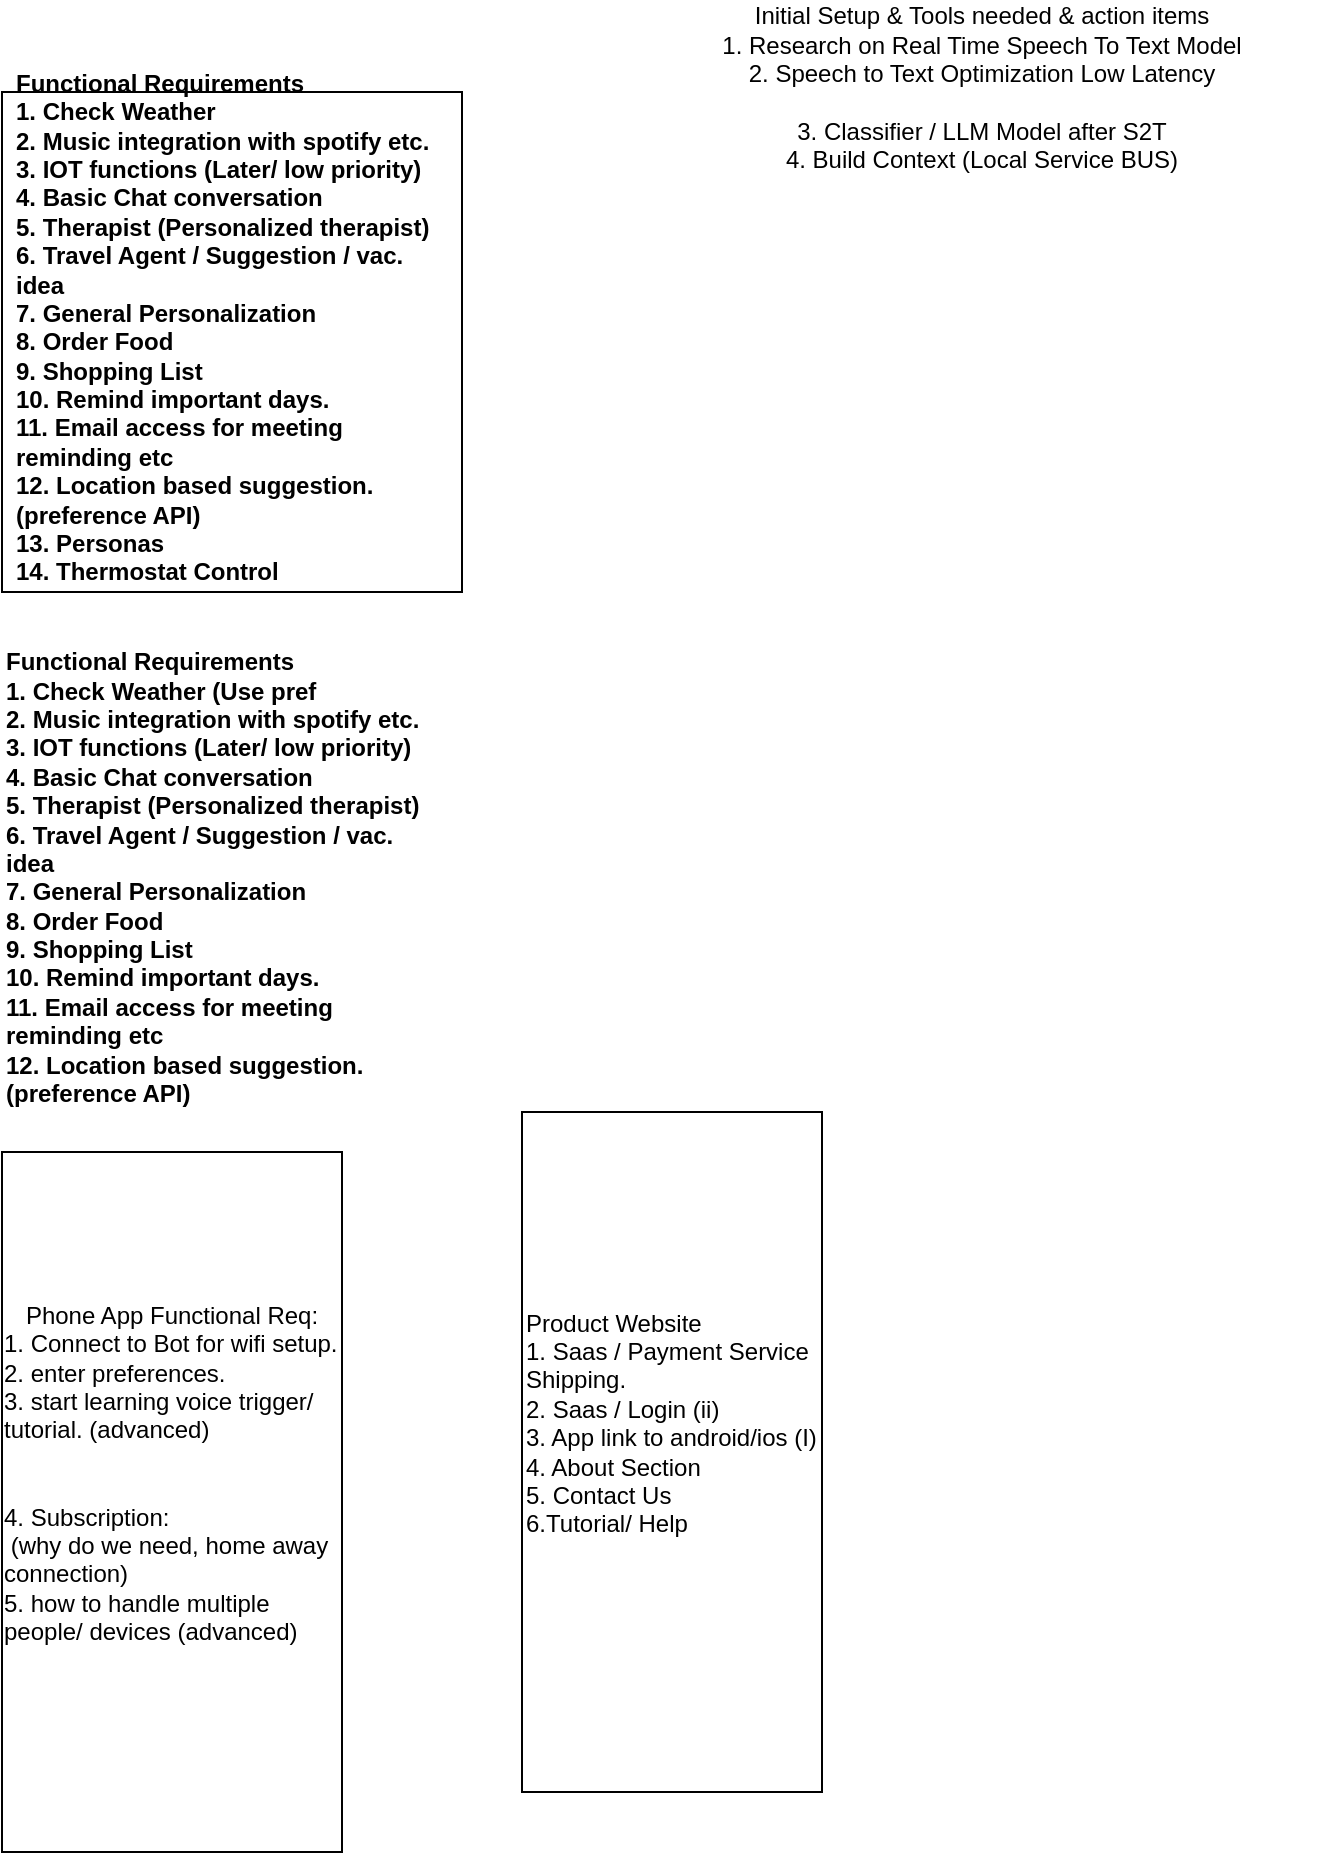 <mxfile version="26.2.14" pages="4">
  <diagram name="Page-1" id="r0A6iMBt1BOsE10QpPoQ">
    <mxGraphModel dx="763" dy="1557" grid="1" gridSize="10" guides="1" tooltips="1" connect="1" arrows="1" fold="1" page="1" pageScale="1" pageWidth="850" pageHeight="1100" math="0" shadow="0">
      <root>
        <mxCell id="0" />
        <mxCell id="1" parent="0" />
        <mxCell id="f5Fb-B132QA73vn-KKB--2" value="" style="rounded=0;whiteSpace=wrap;html=1;" parent="1" vertex="1">
          <mxGeometry x="50" y="40" width="230" height="250" as="geometry" />
        </mxCell>
        <mxCell id="f5Fb-B132QA73vn-KKB--6" value="&lt;div align=&quot;left&quot;&gt;&lt;b&gt;Functional Requirements&lt;/b&gt;&lt;/div&gt;&lt;div align=&quot;left&quot;&gt;&lt;b&gt;1. Check Weather&lt;/b&gt;&lt;/div&gt;&lt;div align=&quot;left&quot;&gt;&lt;b&gt;2. Music integration with spotify etc.&lt;/b&gt;&lt;/div&gt;&lt;div align=&quot;left&quot;&gt;&lt;b&gt;3. IOT functions (Later/ low priority)&lt;/b&gt;&lt;/div&gt;&lt;div align=&quot;left&quot;&gt;&lt;b&gt;4. Basic Chat conversation&lt;/b&gt;&lt;/div&gt;&lt;div align=&quot;left&quot;&gt;&lt;b&gt;5. Therapist (Personalized therapist)&lt;/b&gt;&lt;/div&gt;&lt;div align=&quot;left&quot;&gt;&lt;b&gt;6. Travel Agent / Suggestion / vac. idea &lt;br&gt;&lt;/b&gt;&lt;/div&gt;&lt;div align=&quot;left&quot;&gt;&lt;b&gt;7. General Personalization&lt;/b&gt;&lt;/div&gt;&lt;div align=&quot;left&quot;&gt;&lt;b&gt;8. Order Food&lt;/b&gt;&lt;/div&gt;&lt;div align=&quot;left&quot;&gt;&lt;b&gt;9. Shopping List&lt;/b&gt;&lt;/div&gt;&lt;div align=&quot;left&quot;&gt;&lt;b&gt;10. Remind important days.&lt;/b&gt;&lt;/div&gt;&lt;div align=&quot;left&quot;&gt;&lt;b&gt;11. Email access for meeting reminding etc&lt;/b&gt;&lt;/div&gt;&lt;div align=&quot;left&quot;&gt;&lt;b&gt;12. Location based suggestion. (preference API)&lt;/b&gt;&lt;/div&gt;&lt;div align=&quot;left&quot;&gt;&lt;b&gt;13. Personas&lt;br&gt;&lt;/b&gt;&lt;/div&gt;&lt;div align=&quot;left&quot;&gt;&lt;b&gt;14. Thermostat Control&lt;br&gt;&lt;/b&gt;&lt;/div&gt;&lt;div align=&quot;left&quot;&gt;&lt;b&gt;&amp;nbsp;&amp;nbsp;&amp;nbsp;&amp;nbsp;&amp;nbsp; &lt;br&gt;&lt;/b&gt;&lt;/div&gt;" style="text;html=1;align=left;verticalAlign=middle;whiteSpace=wrap;rounded=0;" parent="1" vertex="1">
          <mxGeometry x="55" y="50" width="220" height="230" as="geometry" />
        </mxCell>
        <mxCell id="f5Fb-B132QA73vn-KKB--10" value="&lt;div align=&quot;left&quot;&gt;&lt;b&gt;Functional Requirements&lt;/b&gt;&lt;/div&gt;&lt;div align=&quot;left&quot;&gt;&lt;b&gt;1. Check Weather (Use pref&lt;br&gt;&lt;/b&gt;&lt;/div&gt;&lt;div align=&quot;left&quot;&gt;&lt;b&gt;2. Music integration with spotify etc.&lt;/b&gt;&lt;/div&gt;&lt;div align=&quot;left&quot;&gt;&lt;b&gt;3. IOT functions (Later/ low priority)&lt;/b&gt;&lt;/div&gt;&lt;div align=&quot;left&quot;&gt;&lt;b&gt;4. Basic Chat conversation&lt;/b&gt;&lt;/div&gt;&lt;div align=&quot;left&quot;&gt;&lt;b&gt;5. Therapist (Personalized therapist)&lt;/b&gt;&lt;/div&gt;&lt;div align=&quot;left&quot;&gt;&lt;b&gt;6. Travel Agent / Suggestion / vac. idea &lt;br&gt;&lt;/b&gt;&lt;/div&gt;&lt;div align=&quot;left&quot;&gt;&lt;b&gt;7. General Personalization&lt;/b&gt;&lt;/div&gt;&lt;div align=&quot;left&quot;&gt;&lt;b&gt;8. Order Food&lt;/b&gt;&lt;/div&gt;&lt;div align=&quot;left&quot;&gt;&lt;b&gt;9. Shopping List&lt;/b&gt;&lt;/div&gt;&lt;div align=&quot;left&quot;&gt;&lt;b&gt;10. Remind important days.&lt;/b&gt;&lt;/div&gt;&lt;div align=&quot;left&quot;&gt;&lt;b&gt;11. Email access for meeting reminding etc&lt;/b&gt;&lt;/div&gt;&lt;div align=&quot;left&quot;&gt;&lt;b&gt;12. Location based suggestion. (preference API)&lt;/b&gt;&lt;/div&gt;&lt;div align=&quot;left&quot;&gt;&lt;b&gt;&amp;nbsp;&amp;nbsp;&amp;nbsp;&amp;nbsp;&amp;nbsp; &lt;br&gt;&lt;/b&gt;&lt;/div&gt;" style="text;html=1;align=left;verticalAlign=middle;whiteSpace=wrap;rounded=0;" parent="1" vertex="1">
          <mxGeometry x="50" y="330" width="220" height="220" as="geometry" />
        </mxCell>
        <mxCell id="f5Fb-B132QA73vn-KKB--13" value="&lt;div&gt;Phone App Functional Req:&lt;/div&gt;&lt;div align=&quot;left&quot;&gt;1. Connect to Bot for wifi setup.&lt;/div&gt;&lt;div align=&quot;left&quot;&gt;2. enter preferences.&lt;/div&gt;&lt;div align=&quot;left&quot;&gt;3. start learning voice trigger/ tutorial. (advanced)&lt;br&gt;&lt;br&gt;&lt;br&gt;&lt;/div&gt;&lt;div align=&quot;left&quot;&gt;4. Subscription:&lt;/div&gt;&lt;div align=&quot;left&quot;&gt;&amp;nbsp;(why do we need, home away connection)&lt;/div&gt;&lt;div align=&quot;left&quot;&gt;5. how to handle multiple people/ devices (advanced)&lt;br&gt;&lt;/div&gt;&lt;div align=&quot;left&quot;&gt;&lt;br&gt;&lt;/div&gt;&lt;div&gt;&lt;br&gt;&lt;/div&gt;" style="whiteSpace=wrap;html=1;" parent="1" vertex="1">
          <mxGeometry x="50" y="570" width="170" height="350" as="geometry" />
        </mxCell>
        <mxCell id="f5Fb-B132QA73vn-KKB--14" value="&lt;div align=&quot;left&quot;&gt;Product Website&lt;/div&gt;&lt;div align=&quot;left&quot;&gt;1. Saas / Payment Service Shipping.&lt;br&gt;&lt;/div&gt;&lt;div align=&quot;left&quot;&gt;2. Saas / Login (ii)&lt;br&gt;&lt;/div&gt;&lt;div align=&quot;left&quot;&gt;3. App link to android/ios (I)&lt;/div&gt;&lt;div align=&quot;left&quot;&gt;4. About Section&lt;/div&gt;&lt;div align=&quot;left&quot;&gt;5. Contact Us&lt;/div&gt;&lt;div align=&quot;left&quot;&gt;6.Tutorial/ Help&lt;br&gt;&lt;/div&gt;&lt;div align=&quot;left&quot;&gt;&lt;br&gt;&lt;/div&gt;&lt;div align=&quot;left&quot;&gt;&lt;br&gt;&lt;/div&gt;" style="whiteSpace=wrap;html=1;align=left;" parent="1" vertex="1">
          <mxGeometry x="310" y="550" width="150" height="340" as="geometry" />
        </mxCell>
        <mxCell id="hjFcMdZKHHure9ER_ydG-1" value="&lt;div&gt;Initial Setup &amp;amp; Tools needed &amp;amp; action items&lt;br&gt;&lt;/div&gt;&lt;div&gt;1. Research on Real Time Speech To Text Model&lt;/div&gt;&lt;div&gt;2. Speech to Text Optimization Low Latency&lt;/div&gt;&lt;div&gt;&lt;br&gt;&lt;/div&gt;&lt;div&gt;3. Classifier / LLM Model after S2T&lt;/div&gt;&lt;div&gt;4. Build Context (Local Service BUS)&lt;br&gt;&lt;/div&gt;&lt;div&gt;&lt;br&gt;&lt;/div&gt;" style="text;html=1;align=center;verticalAlign=middle;whiteSpace=wrap;rounded=0;" vertex="1" parent="1">
          <mxGeometry x="370" y="30" width="340" height="30" as="geometry" />
        </mxCell>
      </root>
    </mxGraphModel>
  </diagram>
  <diagram id="5JArz2W_mzI5TbRY1RSU" name="Page-2">
    <mxGraphModel dx="2998" dy="703" grid="1" gridSize="10" guides="1" tooltips="1" connect="1" arrows="1" fold="1" page="1" pageScale="1" pageWidth="1920" pageHeight="1100" math="0" shadow="0">
      <root>
        <mxCell id="0" />
        <mxCell id="1" parent="0" />
        <mxCell id="AQdDg-uSf-0YIj_bj16p-1" value="&lt;b&gt;Software Architecture&lt;br&gt;&lt;/b&gt;" style="text;html=1;align=center;verticalAlign=middle;whiteSpace=wrap;rounded=0;" parent="1" vertex="1">
          <mxGeometry x="320" y="10" width="200" height="30" as="geometry" />
        </mxCell>
        <mxCell id="kAaH0KCrfFGJaVt4GoiI-8" style="edgeStyle=orthogonalEdgeStyle;rounded=0;orthogonalLoop=1;jettySize=auto;html=1;" parent="1" source="kAaH0KCrfFGJaVt4GoiI-6" target="kAaH0KCrfFGJaVt4GoiI-9" edge="1">
          <mxGeometry relative="1" as="geometry">
            <mxPoint x="140" y="520" as="targetPoint" />
          </mxGeometry>
        </mxCell>
        <mxCell id="kAaH0KCrfFGJaVt4GoiI-6" value="&lt;div align=&quot;left&quot;&gt;Voice Input&lt;/div&gt;&lt;div align=&quot;left&quot;&gt;(Continuous Listening)&lt;br&gt;&lt;/div&gt;" style="rounded=1;whiteSpace=wrap;html=1;" parent="1" vertex="1">
          <mxGeometry x="-40" y="410" width="140" height="70" as="geometry" />
        </mxCell>
        <mxCell id="YT0dLR-asU4ncFv9Hsvm-8" style="edgeStyle=orthogonalEdgeStyle;rounded=0;orthogonalLoop=1;jettySize=auto;html=1;exitX=1;exitY=0.5;exitDx=0;exitDy=0;entryX=0;entryY=0.5;entryDx=0;entryDy=0;" parent="1" source="kAaH0KCrfFGJaVt4GoiI-9" target="YT0dLR-asU4ncFv9Hsvm-7" edge="1">
          <mxGeometry relative="1" as="geometry">
            <mxPoint x="150" y="430" as="targetPoint" />
          </mxGeometry>
        </mxCell>
        <mxCell id="YT0dLR-asU4ncFv9Hsvm-13" style="edgeStyle=orthogonalEdgeStyle;rounded=0;orthogonalLoop=1;jettySize=auto;html=1;exitX=1;exitY=0.5;exitDx=0;exitDy=0;entryX=0;entryY=0.5;entryDx=0;entryDy=0;" parent="1" source="kAaH0KCrfFGJaVt4GoiI-9" target="YT0dLR-asU4ncFv9Hsvm-12" edge="1">
          <mxGeometry relative="1" as="geometry" />
        </mxCell>
        <mxCell id="YT0dLR-asU4ncFv9Hsvm-15" style="edgeStyle=orthogonalEdgeStyle;rounded=0;orthogonalLoop=1;jettySize=auto;html=1;exitX=1;exitY=0.5;exitDx=0;exitDy=0;entryX=0;entryY=0.5;entryDx=0;entryDy=0;" parent="1" source="kAaH0KCrfFGJaVt4GoiI-9" target="YT0dLR-asU4ncFv9Hsvm-29" edge="1">
          <mxGeometry relative="1" as="geometry">
            <mxPoint x="200" y="720" as="targetPoint" />
            <Array as="points">
              <mxPoint x="201" y="635" />
              <mxPoint x="201" y="740" />
            </Array>
          </mxGeometry>
        </mxCell>
        <mxCell id="YT0dLR-asU4ncFv9Hsvm-33" style="edgeStyle=orthogonalEdgeStyle;rounded=0;orthogonalLoop=1;jettySize=auto;html=1;exitX=1;exitY=0.5;exitDx=0;exitDy=0;entryX=0;entryY=0.5;entryDx=0;entryDy=0;" parent="1" source="kAaH0KCrfFGJaVt4GoiI-9" target="YT0dLR-asU4ncFv9Hsvm-32" edge="1">
          <mxGeometry relative="1" as="geometry">
            <mxPoint x="170" y="640" as="targetPoint" />
          </mxGeometry>
        </mxCell>
        <mxCell id="kAaH0KCrfFGJaVt4GoiI-9" value="LLM" style="rounded=1;whiteSpace=wrap;html=1;" parent="1" vertex="1">
          <mxGeometry x="-60" y="610" width="180" height="50" as="geometry" />
        </mxCell>
        <mxCell id="YT0dLR-asU4ncFv9Hsvm-7" value="&lt;div&gt;Music LLM/ API&lt;/div&gt;&lt;div&gt;Parse Out Song/Author&lt;br&gt;&lt;/div&gt;&lt;div&gt;&lt;br&gt;&lt;/div&gt;" style="rounded=1;whiteSpace=wrap;html=1;" parent="1" vertex="1">
          <mxGeometry x="280" y="415" width="230" height="75" as="geometry" />
        </mxCell>
        <mxCell id="YT0dLR-asU4ncFv9Hsvm-10" value="web search API/Model" style="rounded=1;whiteSpace=wrap;html=1;" parent="1" vertex="1">
          <mxGeometry x="280" y="510" width="230" height="75" as="geometry" />
        </mxCell>
        <mxCell id="YT0dLR-asU4ncFv9Hsvm-12" value="Command API" style="rounded=1;whiteSpace=wrap;html=1;" parent="1" vertex="1">
          <mxGeometry x="280" y="595" width="230" height="80" as="geometry" />
        </mxCell>
        <mxCell id="YT0dLR-asU4ncFv9Hsvm-20" style="edgeStyle=orthogonalEdgeStyle;rounded=0;orthogonalLoop=1;jettySize=auto;html=1;entryX=0.5;entryY=0;entryDx=0;entryDy=0;" parent="1" source="YT0dLR-asU4ncFv9Hsvm-18" target="kAaH0KCrfFGJaVt4GoiI-9" edge="1">
          <mxGeometry relative="1" as="geometry" />
        </mxCell>
        <mxCell id="YT0dLR-asU4ncFv9Hsvm-18" value="Context API" style="rounded=1;whiteSpace=wrap;html=1;" parent="1" vertex="1">
          <mxGeometry x="-210" y="415" width="150" height="65" as="geometry" />
        </mxCell>
        <mxCell id="YT0dLR-asU4ncFv9Hsvm-27" style="edgeStyle=orthogonalEdgeStyle;rounded=0;orthogonalLoop=1;jettySize=auto;html=1;exitX=0.5;exitY=1;exitDx=0;exitDy=0;entryX=0;entryY=0.5;entryDx=0;entryDy=0;" parent="1" source="YT0dLR-asU4ncFv9Hsvm-21" target="kAaH0KCrfFGJaVt4GoiI-9" edge="1">
          <mxGeometry relative="1" as="geometry" />
        </mxCell>
        <mxCell id="YT0dLR-asU4ncFv9Hsvm-21" value="Preferences API" style="rounded=1;whiteSpace=wrap;html=1;" parent="1" vertex="1">
          <mxGeometry x="-400" y="415" width="140" height="65" as="geometry" />
        </mxCell>
        <mxCell id="YT0dLR-asU4ncFv9Hsvm-29" value="Reservation&amp;nbsp; API/Model" style="rounded=1;whiteSpace=wrap;html=1;" parent="1" vertex="1">
          <mxGeometry x="280" y="700" width="230" height="80" as="geometry" />
        </mxCell>
        <mxCell id="YT0dLR-asU4ncFv9Hsvm-32" value="Home Device API/ Model" style="rounded=1;whiteSpace=wrap;html=1;" parent="1" vertex="1">
          <mxGeometry x="280" y="810" width="230" height="80" as="geometry" />
        </mxCell>
        <mxCell id="YT0dLR-asU4ncFv9Hsvm-37" value="Back Ground Service: 1. Memory 2. Secrets Manager 3. Interrupts. 4. Orchestration. 5. Hardware Controls. 6. Bus 7. Phone-App Connection. 8. Reset 9. Bot Voice Preference 10. User Voice based Personalization. " style="rounded=1;whiteSpace=wrap;html=1;" parent="1" vertex="1">
          <mxGeometry x="-390" y="150" width="1370" height="60" as="geometry" />
        </mxCell>
      </root>
    </mxGraphModel>
  </diagram>
  <diagram id="1dBlajmL5sn8E_IBbHwq" name="Page-3">
    <mxGraphModel grid="1" page="1" gridSize="10" guides="1" tooltips="1" connect="1" arrows="1" fold="1" pageScale="1" pageWidth="1920" pageHeight="1100" math="0" shadow="0">
      <root>
        <mxCell id="0" />
        <mxCell id="1" parent="0" />
      </root>
    </mxGraphModel>
  </diagram>
  <diagram id="vof2ehoi9LAcILO1IGr7" name="Page-4">
    <mxGraphModel grid="1" page="1" gridSize="10" guides="1" tooltips="1" connect="1" arrows="1" fold="1" pageScale="1" pageWidth="1920" pageHeight="1100" math="0" shadow="0">
      <root>
        <mxCell id="0" />
        <mxCell id="1" parent="0" />
      </root>
    </mxGraphModel>
  </diagram>
</mxfile>

